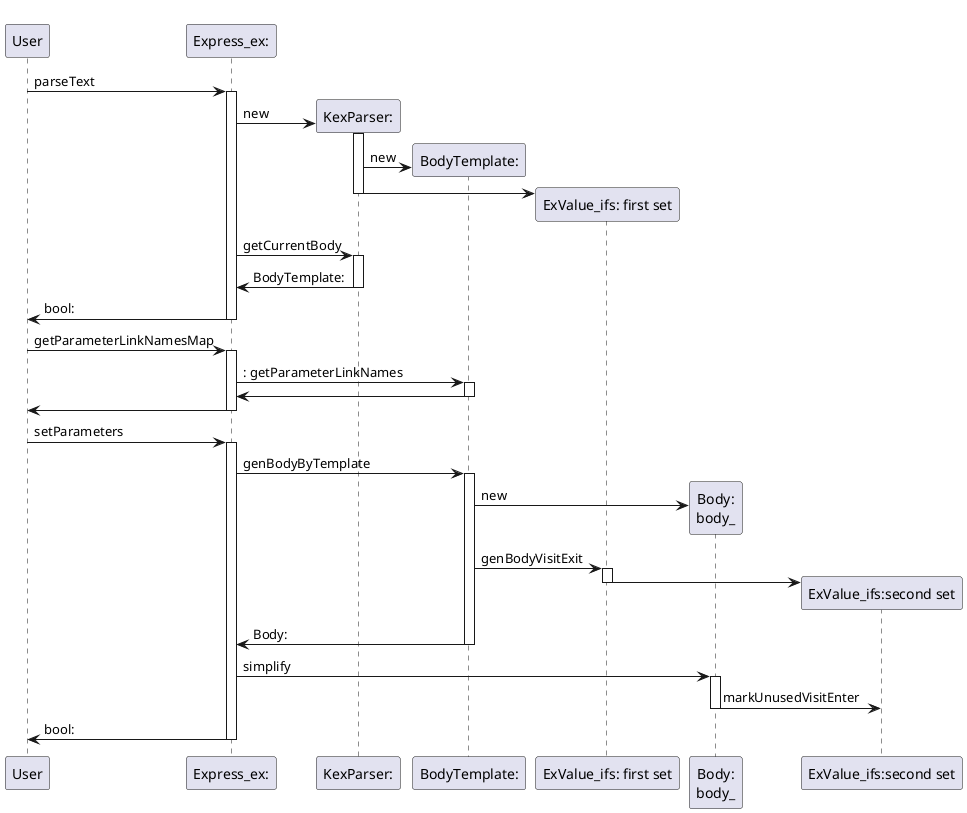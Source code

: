 @startuml
User-> "Express_ex:": parseText
activate "Express_ex:"

    "Express_ex:" -> "KexParser:"**: new
    activate "KexParser:"

        "KexParser:"  -> "BodyTemplate:" ** : new
        "KexParser:" -> "ExValue_ifs: first set" ** :

        deactivate "KexParser:"

            "Express_ex:" -> "KexParser:":getCurrentBody

        activate "KexParser:"

        "KexParser:"->"Express_ex:":BodyTemplate:

    deactivate "KexParser:"


    "Express_ex:" -> User: bool:

deactivate "Express_ex:"

/'----------------------------------------'/

User-> "Express_ex:": getParameterLinkNamesMap
activate "Express_ex:"

    "Express_ex:" -> "BodyTemplate:":: getParameterLinkNames
    activate "BodyTemplate:"
        "BodyTemplate:"->"Express_ex:"
    deactivate "BodyTemplate:"

    "Express_ex:" -> User:
deactivate "Express_ex:"

/'----------------------------------------'/

User-> "Express_ex:": setParameters
activate "Express_ex:"

    "Express_ex:"-> "BodyTemplate:" : genBodyByTemplate

    activate "BodyTemplate:"

        "BodyTemplate:"-> "Body:\nbody_" ** : new

        "BodyTemplate:" -> "ExValue_ifs: first set": genBodyVisitExit
        activate "ExValue_ifs: first set"
            "ExValue_ifs: first set" -> "ExValue_ifs:second set" **
        deactivate "ExValue_ifs: first set"

        "BodyTemplate:"->"Express_ex:" : Body:

    deactivate "BodyTemplate:"

    "Express_ex:" -> "Body:\nbody_": simplify

    activate "Body:\nbody_"

        "Body:\nbody_" -> "ExValue_ifs:second set":markUnusedVisitEnter

    deactivate "Body:\nbody_"

    "Express_ex:" -> User: bool:

deactivate "Express_ex:"

@enduml


